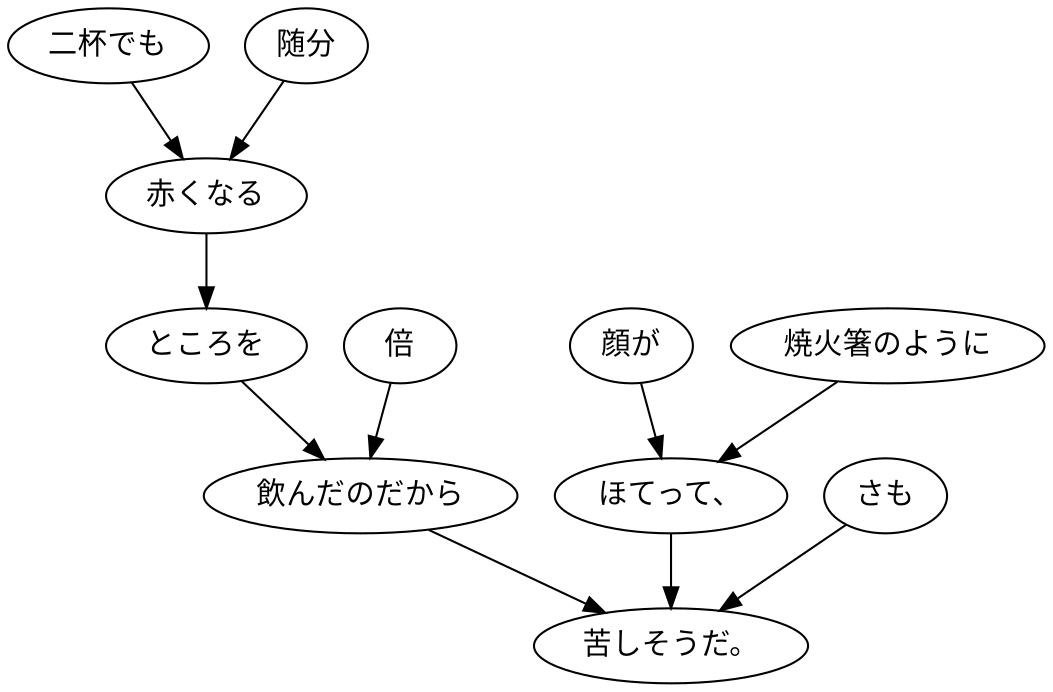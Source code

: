 digraph graph4639 {
	node0 [label="二杯でも"];
	node1 [label="随分"];
	node2 [label="赤くなる"];
	node3 [label="ところを"];
	node4 [label="倍"];
	node5 [label="飲んだのだから"];
	node6 [label="顔が"];
	node7 [label="焼火箸のように"];
	node8 [label="ほてって、"];
	node9 [label="さも"];
	node10 [label="苦しそうだ。"];
	node0 -> node2;
	node1 -> node2;
	node2 -> node3;
	node3 -> node5;
	node4 -> node5;
	node5 -> node10;
	node6 -> node8;
	node7 -> node8;
	node8 -> node10;
	node9 -> node10;
}

